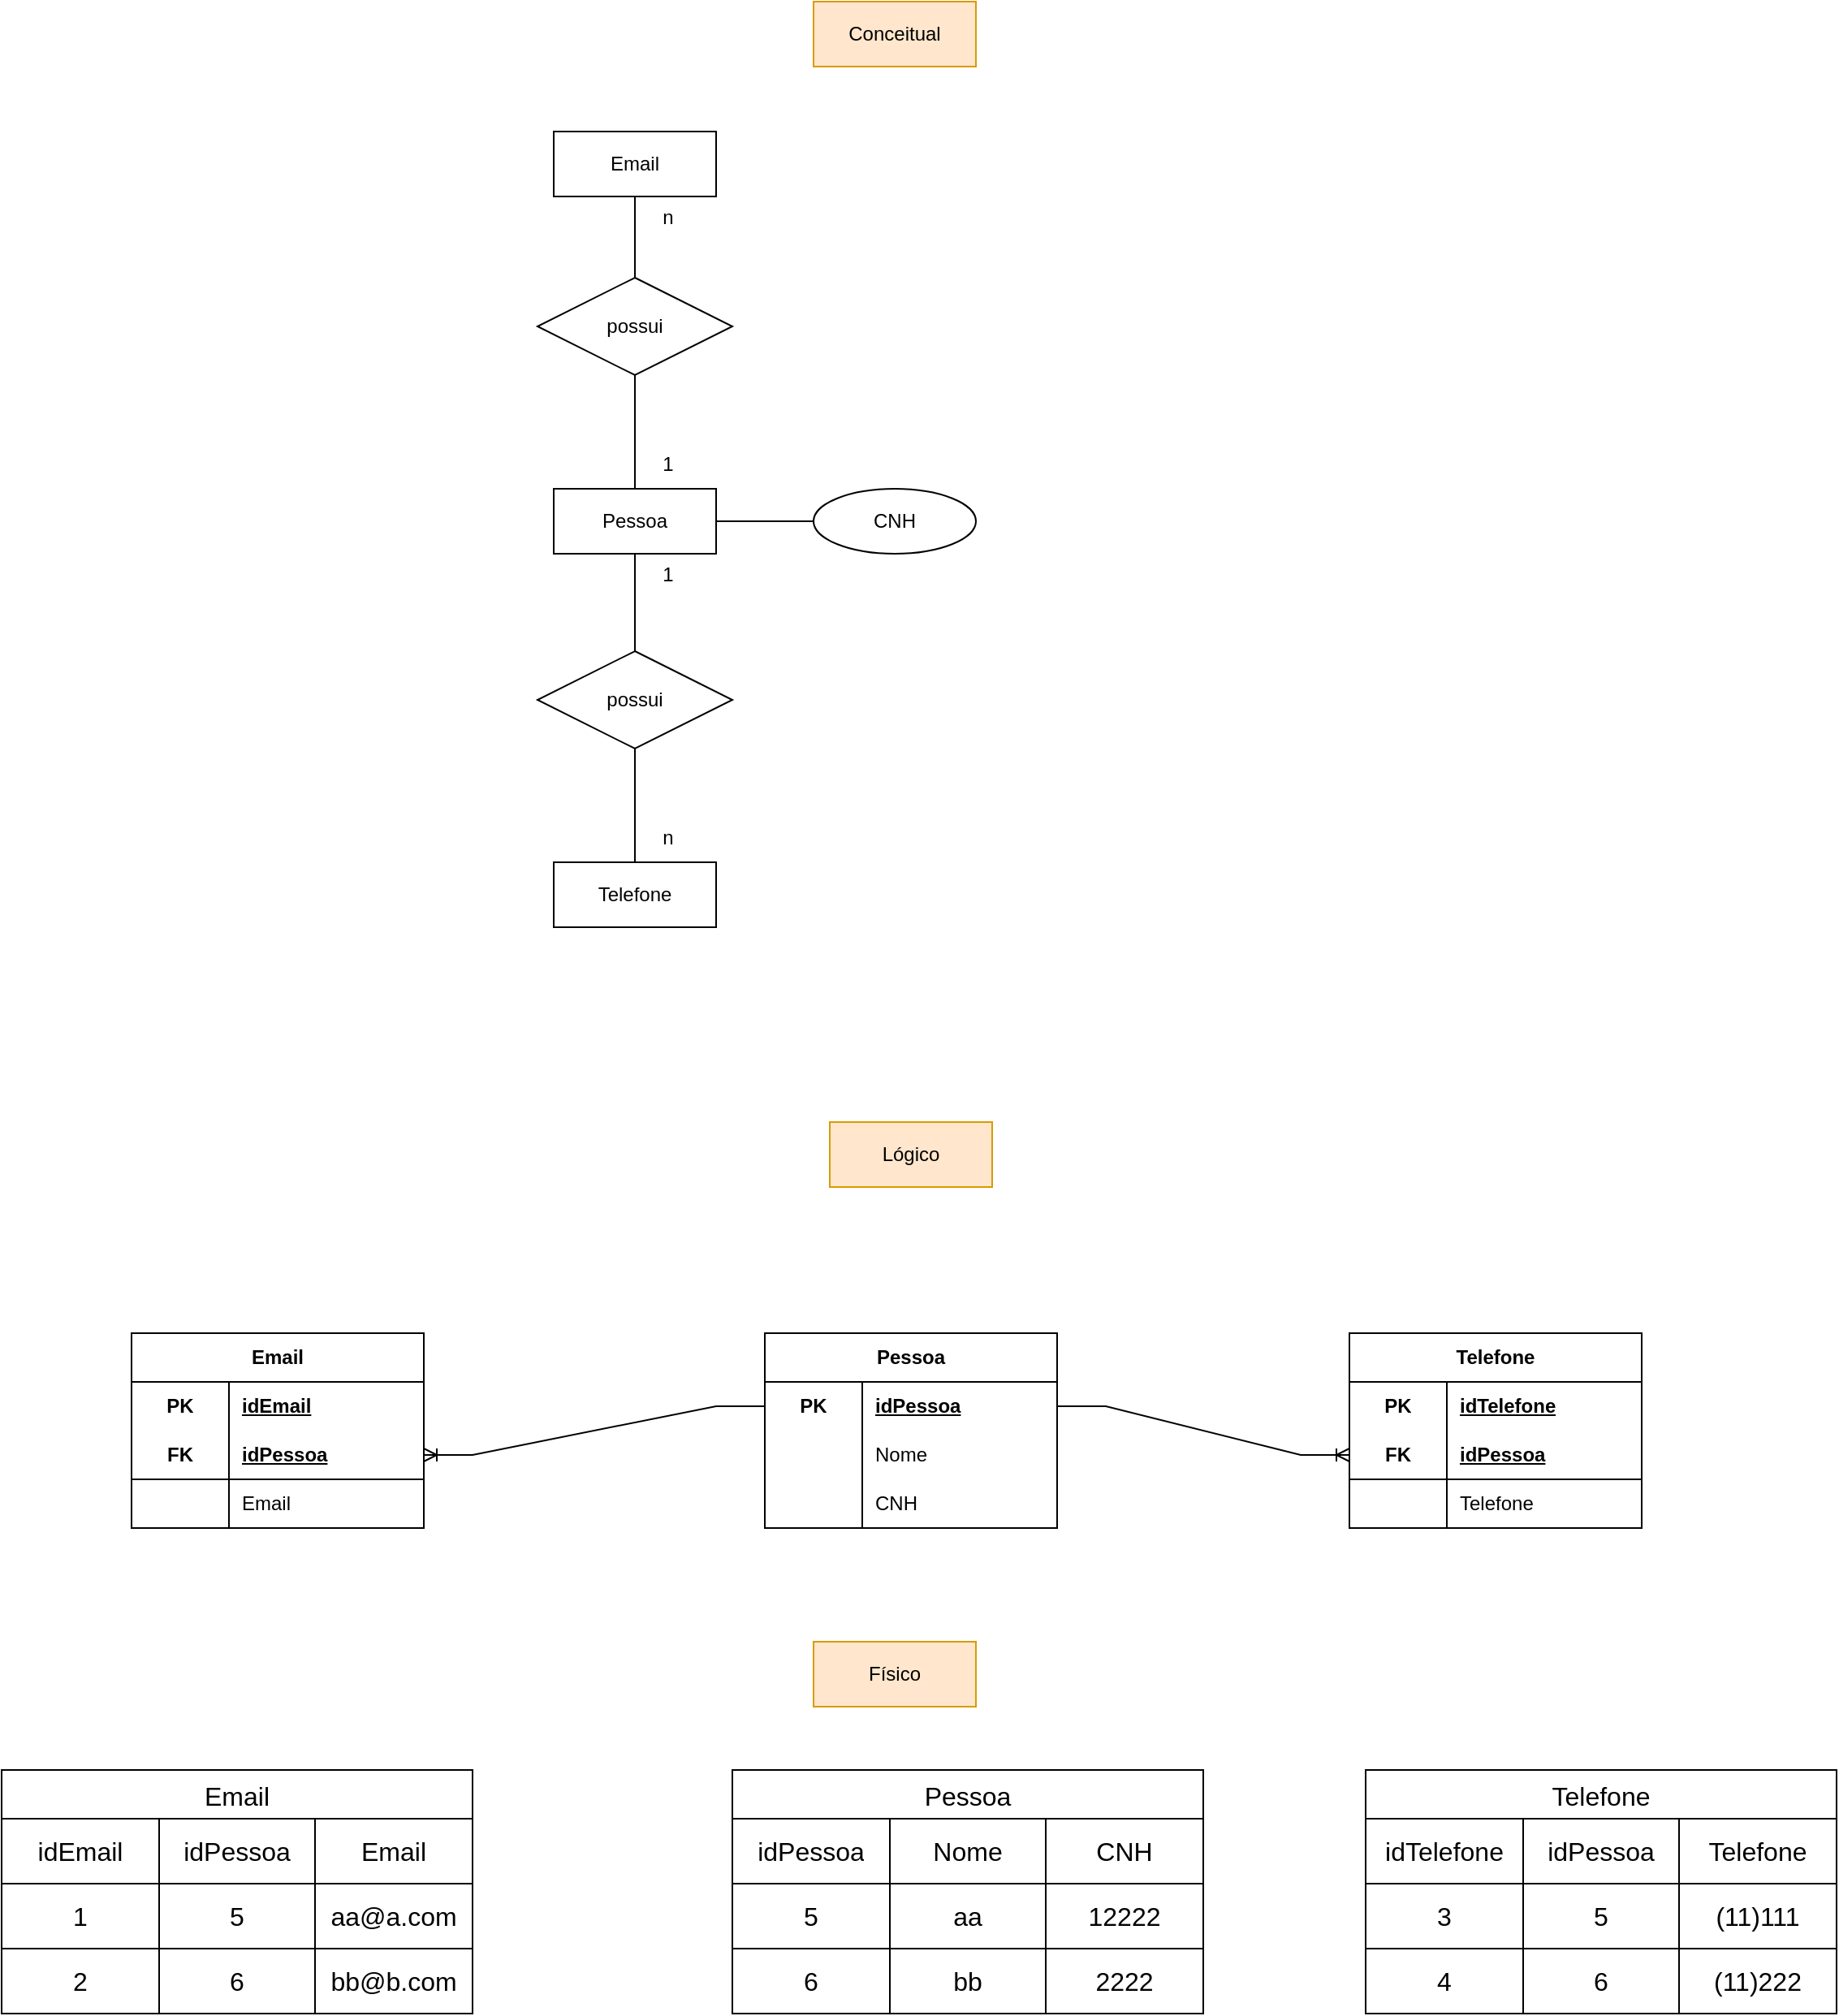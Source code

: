 <mxfile version="21.6.5" type="device" pages="3">
  <diagram name="Página-1" id="Cv1yx1fDAytTpcqJq-Rt">
    <mxGraphModel dx="2117" dy="1750" grid="1" gridSize="10" guides="1" tooltips="1" connect="1" arrows="1" fold="1" page="1" pageScale="1" pageWidth="827" pageHeight="1169" math="0" shadow="0">
      <root>
        <mxCell id="0" />
        <mxCell id="1" parent="0" />
        <mxCell id="AukfNlnLPGOV5x8df5WV-9" value="Pessoa" style="whiteSpace=wrap;html=1;align=center;" parent="1" vertex="1">
          <mxGeometry x="130" y="230" width="100" height="40" as="geometry" />
        </mxCell>
        <mxCell id="eYmLpuCcKzMcNMTmCm3x-7" style="edgeStyle=orthogonalEdgeStyle;rounded=0;orthogonalLoop=1;jettySize=auto;html=1;entryX=0.5;entryY=1;entryDx=0;entryDy=0;endArrow=none;endFill=0;" parent="1" source="eYmLpuCcKzMcNMTmCm3x-1" target="eYmLpuCcKzMcNMTmCm3x-6" edge="1">
          <mxGeometry relative="1" as="geometry" />
        </mxCell>
        <mxCell id="eYmLpuCcKzMcNMTmCm3x-1" value="Telefone" style="whiteSpace=wrap;html=1;align=center;" parent="1" vertex="1">
          <mxGeometry x="130" y="460" width="100" height="40" as="geometry" />
        </mxCell>
        <mxCell id="eYmLpuCcKzMcNMTmCm3x-4" style="edgeStyle=orthogonalEdgeStyle;rounded=0;orthogonalLoop=1;jettySize=auto;html=1;entryX=0.5;entryY=0;entryDx=0;entryDy=0;endArrow=none;endFill=0;" parent="1" source="eYmLpuCcKzMcNMTmCm3x-2" target="eYmLpuCcKzMcNMTmCm3x-3" edge="1">
          <mxGeometry relative="1" as="geometry" />
        </mxCell>
        <mxCell id="eYmLpuCcKzMcNMTmCm3x-2" value="Email" style="whiteSpace=wrap;html=1;align=center;" parent="1" vertex="1">
          <mxGeometry x="130" y="10" width="100" height="40" as="geometry" />
        </mxCell>
        <mxCell id="eYmLpuCcKzMcNMTmCm3x-5" style="edgeStyle=orthogonalEdgeStyle;rounded=0;orthogonalLoop=1;jettySize=auto;html=1;entryX=0.5;entryY=0;entryDx=0;entryDy=0;endArrow=none;endFill=0;" parent="1" source="eYmLpuCcKzMcNMTmCm3x-3" target="AukfNlnLPGOV5x8df5WV-9" edge="1">
          <mxGeometry relative="1" as="geometry" />
        </mxCell>
        <mxCell id="eYmLpuCcKzMcNMTmCm3x-3" value="possui" style="shape=rhombus;perimeter=rhombusPerimeter;whiteSpace=wrap;html=1;align=center;" parent="1" vertex="1">
          <mxGeometry x="120" y="100" width="120" height="60" as="geometry" />
        </mxCell>
        <mxCell id="eYmLpuCcKzMcNMTmCm3x-8" style="edgeStyle=orthogonalEdgeStyle;rounded=0;orthogonalLoop=1;jettySize=auto;html=1;entryX=0.5;entryY=1;entryDx=0;entryDy=0;endArrow=none;endFill=0;" parent="1" source="eYmLpuCcKzMcNMTmCm3x-6" target="AukfNlnLPGOV5x8df5WV-9" edge="1">
          <mxGeometry relative="1" as="geometry" />
        </mxCell>
        <mxCell id="eYmLpuCcKzMcNMTmCm3x-6" value="possui" style="shape=rhombus;perimeter=rhombusPerimeter;whiteSpace=wrap;html=1;align=center;" parent="1" vertex="1">
          <mxGeometry x="120" y="330" width="120" height="60" as="geometry" />
        </mxCell>
        <mxCell id="eYmLpuCcKzMcNMTmCm3x-9" value="n" style="text;html=1;align=center;verticalAlign=middle;resizable=0;points=[];autosize=1;strokeColor=none;fillColor=none;" parent="1" vertex="1">
          <mxGeometry x="185" y="430" width="30" height="30" as="geometry" />
        </mxCell>
        <mxCell id="eYmLpuCcKzMcNMTmCm3x-10" value="1" style="text;html=1;align=center;verticalAlign=middle;resizable=0;points=[];autosize=1;strokeColor=none;fillColor=none;" parent="1" vertex="1">
          <mxGeometry x="185" y="268" width="30" height="30" as="geometry" />
        </mxCell>
        <mxCell id="eYmLpuCcKzMcNMTmCm3x-11" value="n" style="text;html=1;align=center;verticalAlign=middle;resizable=0;points=[];autosize=1;strokeColor=none;fillColor=none;" parent="1" vertex="1">
          <mxGeometry x="185" y="48" width="30" height="30" as="geometry" />
        </mxCell>
        <mxCell id="eYmLpuCcKzMcNMTmCm3x-12" value="1" style="text;html=1;align=center;verticalAlign=middle;resizable=0;points=[];autosize=1;strokeColor=none;fillColor=none;" parent="1" vertex="1">
          <mxGeometry x="185" y="200" width="30" height="30" as="geometry" />
        </mxCell>
        <mxCell id="5ZbJBH2-KJmEoJ0TFFwK-6" style="edgeStyle=orthogonalEdgeStyle;rounded=0;orthogonalLoop=1;jettySize=auto;html=1;entryX=1;entryY=0.5;entryDx=0;entryDy=0;endArrow=none;endFill=0;" parent="1" source="5ZbJBH2-KJmEoJ0TFFwK-2" target="AukfNlnLPGOV5x8df5WV-9" edge="1">
          <mxGeometry relative="1" as="geometry" />
        </mxCell>
        <mxCell id="5ZbJBH2-KJmEoJ0TFFwK-2" value="CNH" style="ellipse;whiteSpace=wrap;html=1;align=center;" parent="1" vertex="1">
          <mxGeometry x="290" y="230" width="100" height="40" as="geometry" />
        </mxCell>
        <mxCell id="vZLf_mfIqqyOPlaCoDVI-14" value="Pessoa" style="shape=table;startSize=30;container=1;collapsible=1;childLayout=tableLayout;fixedRows=1;rowLines=0;fontStyle=1;align=center;resizeLast=1;html=1;whiteSpace=wrap;" parent="1" vertex="1">
          <mxGeometry x="260" y="750" width="180" height="120" as="geometry" />
        </mxCell>
        <mxCell id="vZLf_mfIqqyOPlaCoDVI-15" value="" style="shape=tableRow;horizontal=0;startSize=0;swimlaneHead=0;swimlaneBody=0;fillColor=none;collapsible=0;dropTarget=0;points=[[0,0.5],[1,0.5]];portConstraint=eastwest;top=0;left=0;right=0;bottom=0;html=1;" parent="vZLf_mfIqqyOPlaCoDVI-14" vertex="1">
          <mxGeometry y="30" width="180" height="30" as="geometry" />
        </mxCell>
        <mxCell id="vZLf_mfIqqyOPlaCoDVI-16" value="PK" style="shape=partialRectangle;connectable=0;fillColor=none;top=0;left=0;bottom=0;right=0;fontStyle=1;overflow=hidden;html=1;whiteSpace=wrap;" parent="vZLf_mfIqqyOPlaCoDVI-15" vertex="1">
          <mxGeometry width="60" height="30" as="geometry">
            <mxRectangle width="60" height="30" as="alternateBounds" />
          </mxGeometry>
        </mxCell>
        <mxCell id="vZLf_mfIqqyOPlaCoDVI-17" value="idPessoa" style="shape=partialRectangle;connectable=0;fillColor=none;top=0;left=0;bottom=0;right=0;align=left;spacingLeft=6;fontStyle=5;overflow=hidden;html=1;whiteSpace=wrap;" parent="vZLf_mfIqqyOPlaCoDVI-15" vertex="1">
          <mxGeometry x="60" width="120" height="30" as="geometry">
            <mxRectangle width="120" height="30" as="alternateBounds" />
          </mxGeometry>
        </mxCell>
        <mxCell id="vZLf_mfIqqyOPlaCoDVI-21" value="" style="shape=tableRow;horizontal=0;startSize=0;swimlaneHead=0;swimlaneBody=0;fillColor=none;collapsible=0;dropTarget=0;points=[[0,0.5],[1,0.5]];portConstraint=eastwest;top=0;left=0;right=0;bottom=0;html=1;" parent="vZLf_mfIqqyOPlaCoDVI-14" vertex="1">
          <mxGeometry y="60" width="180" height="30" as="geometry" />
        </mxCell>
        <mxCell id="vZLf_mfIqqyOPlaCoDVI-22" value="" style="shape=partialRectangle;connectable=0;fillColor=none;top=0;left=0;bottom=0;right=0;editable=1;overflow=hidden;html=1;whiteSpace=wrap;" parent="vZLf_mfIqqyOPlaCoDVI-21" vertex="1">
          <mxGeometry width="60" height="30" as="geometry">
            <mxRectangle width="60" height="30" as="alternateBounds" />
          </mxGeometry>
        </mxCell>
        <mxCell id="vZLf_mfIqqyOPlaCoDVI-23" value="Nome" style="shape=partialRectangle;connectable=0;fillColor=none;top=0;left=0;bottom=0;right=0;align=left;spacingLeft=6;overflow=hidden;html=1;whiteSpace=wrap;" parent="vZLf_mfIqqyOPlaCoDVI-21" vertex="1">
          <mxGeometry x="60" width="120" height="30" as="geometry">
            <mxRectangle width="120" height="30" as="alternateBounds" />
          </mxGeometry>
        </mxCell>
        <mxCell id="vZLf_mfIqqyOPlaCoDVI-24" value="" style="shape=tableRow;horizontal=0;startSize=0;swimlaneHead=0;swimlaneBody=0;fillColor=none;collapsible=0;dropTarget=0;points=[[0,0.5],[1,0.5]];portConstraint=eastwest;top=0;left=0;right=0;bottom=0;html=1;" parent="vZLf_mfIqqyOPlaCoDVI-14" vertex="1">
          <mxGeometry y="90" width="180" height="30" as="geometry" />
        </mxCell>
        <mxCell id="vZLf_mfIqqyOPlaCoDVI-25" value="" style="shape=partialRectangle;connectable=0;fillColor=none;top=0;left=0;bottom=0;right=0;editable=1;overflow=hidden;html=1;whiteSpace=wrap;" parent="vZLf_mfIqqyOPlaCoDVI-24" vertex="1">
          <mxGeometry width="60" height="30" as="geometry">
            <mxRectangle width="60" height="30" as="alternateBounds" />
          </mxGeometry>
        </mxCell>
        <mxCell id="vZLf_mfIqqyOPlaCoDVI-26" value="CNH" style="shape=partialRectangle;connectable=0;fillColor=none;top=0;left=0;bottom=0;right=0;align=left;spacingLeft=6;overflow=hidden;html=1;whiteSpace=wrap;" parent="vZLf_mfIqqyOPlaCoDVI-24" vertex="1">
          <mxGeometry x="60" width="120" height="30" as="geometry">
            <mxRectangle width="120" height="30" as="alternateBounds" />
          </mxGeometry>
        </mxCell>
        <mxCell id="vZLf_mfIqqyOPlaCoDVI-48" value="Conceitual" style="whiteSpace=wrap;html=1;align=center;fillColor=#ffe6cc;strokeColor=#d79b00;" parent="1" vertex="1">
          <mxGeometry x="290" y="-70" width="100" height="40" as="geometry" />
        </mxCell>
        <mxCell id="vZLf_mfIqqyOPlaCoDVI-50" value="Lógico" style="whiteSpace=wrap;html=1;align=center;fillColor=#ffe6cc;strokeColor=#d79b00;" parent="1" vertex="1">
          <mxGeometry x="300" y="620" width="100" height="40" as="geometry" />
        </mxCell>
        <mxCell id="vZLf_mfIqqyOPlaCoDVI-78" value="" style="edgeStyle=entityRelationEdgeStyle;fontSize=12;html=1;endArrow=ERoneToMany;rounded=0;entryX=1;entryY=0.5;entryDx=0;entryDy=0;exitX=0;exitY=0.5;exitDx=0;exitDy=0;" parent="1" source="vZLf_mfIqqyOPlaCoDVI-15" target="uiJN8mPbDm_ZtVkWNzIT-5" edge="1">
          <mxGeometry width="100" height="100" relative="1" as="geometry">
            <mxPoint x="200" y="760" as="sourcePoint" />
            <mxPoint x="80" y="805" as="targetPoint" />
            <Array as="points">
              <mxPoint x="195" y="835" />
            </Array>
          </mxGeometry>
        </mxCell>
        <mxCell id="vZLf_mfIqqyOPlaCoDVI-80" value="" style="edgeStyle=entityRelationEdgeStyle;fontSize=12;html=1;endArrow=ERoneToMany;rounded=0;exitX=1;exitY=0.5;exitDx=0;exitDy=0;" parent="1" source="vZLf_mfIqqyOPlaCoDVI-15" target="uiJN8mPbDm_ZtVkWNzIT-22" edge="1">
          <mxGeometry width="100" height="100" relative="1" as="geometry">
            <mxPoint x="440" y="855" as="sourcePoint" />
            <mxPoint x="620" y="795" as="targetPoint" />
          </mxGeometry>
        </mxCell>
        <mxCell id="uiJN8mPbDm_ZtVkWNzIT-1" value="Email" style="shape=table;startSize=30;container=1;collapsible=1;childLayout=tableLayout;fixedRows=1;rowLines=0;fontStyle=1;align=center;resizeLast=1;html=1;whiteSpace=wrap;" parent="1" vertex="1">
          <mxGeometry x="-130" y="750" width="180" height="120" as="geometry" />
        </mxCell>
        <mxCell id="uiJN8mPbDm_ZtVkWNzIT-2" value="" style="shape=tableRow;horizontal=0;startSize=0;swimlaneHead=0;swimlaneBody=0;fillColor=none;collapsible=0;dropTarget=0;points=[[0,0.5],[1,0.5]];portConstraint=eastwest;top=0;left=0;right=0;bottom=0;html=1;" parent="uiJN8mPbDm_ZtVkWNzIT-1" vertex="1">
          <mxGeometry y="30" width="180" height="30" as="geometry" />
        </mxCell>
        <mxCell id="uiJN8mPbDm_ZtVkWNzIT-3" value="PK" style="shape=partialRectangle;connectable=0;fillColor=none;top=0;left=0;bottom=0;right=0;fontStyle=1;overflow=hidden;html=1;whiteSpace=wrap;" parent="uiJN8mPbDm_ZtVkWNzIT-2" vertex="1">
          <mxGeometry width="60" height="30" as="geometry">
            <mxRectangle width="60" height="30" as="alternateBounds" />
          </mxGeometry>
        </mxCell>
        <mxCell id="uiJN8mPbDm_ZtVkWNzIT-4" value="idEmail" style="shape=partialRectangle;connectable=0;fillColor=none;top=0;left=0;bottom=0;right=0;align=left;spacingLeft=6;fontStyle=5;overflow=hidden;html=1;whiteSpace=wrap;" parent="uiJN8mPbDm_ZtVkWNzIT-2" vertex="1">
          <mxGeometry x="60" width="120" height="30" as="geometry">
            <mxRectangle width="120" height="30" as="alternateBounds" />
          </mxGeometry>
        </mxCell>
        <mxCell id="uiJN8mPbDm_ZtVkWNzIT-5" value="" style="shape=tableRow;horizontal=0;startSize=0;swimlaneHead=0;swimlaneBody=0;fillColor=none;collapsible=0;dropTarget=0;points=[[0,0.5],[1,0.5]];portConstraint=eastwest;top=0;left=0;right=0;bottom=1;html=1;" parent="uiJN8mPbDm_ZtVkWNzIT-1" vertex="1">
          <mxGeometry y="60" width="180" height="30" as="geometry" />
        </mxCell>
        <mxCell id="uiJN8mPbDm_ZtVkWNzIT-6" value="FK" style="shape=partialRectangle;connectable=0;fillColor=none;top=0;left=0;bottom=0;right=0;fontStyle=1;overflow=hidden;html=1;whiteSpace=wrap;" parent="uiJN8mPbDm_ZtVkWNzIT-5" vertex="1">
          <mxGeometry width="60" height="30" as="geometry">
            <mxRectangle width="60" height="30" as="alternateBounds" />
          </mxGeometry>
        </mxCell>
        <mxCell id="uiJN8mPbDm_ZtVkWNzIT-7" value="idPessoa" style="shape=partialRectangle;connectable=0;fillColor=none;top=0;left=0;bottom=0;right=0;align=left;spacingLeft=6;fontStyle=5;overflow=hidden;html=1;whiteSpace=wrap;" parent="uiJN8mPbDm_ZtVkWNzIT-5" vertex="1">
          <mxGeometry x="60" width="120" height="30" as="geometry">
            <mxRectangle width="120" height="30" as="alternateBounds" />
          </mxGeometry>
        </mxCell>
        <mxCell id="uiJN8mPbDm_ZtVkWNzIT-8" value="" style="shape=tableRow;horizontal=0;startSize=0;swimlaneHead=0;swimlaneBody=0;fillColor=none;collapsible=0;dropTarget=0;points=[[0,0.5],[1,0.5]];portConstraint=eastwest;top=0;left=0;right=0;bottom=0;html=1;" parent="uiJN8mPbDm_ZtVkWNzIT-1" vertex="1">
          <mxGeometry y="90" width="180" height="30" as="geometry" />
        </mxCell>
        <mxCell id="uiJN8mPbDm_ZtVkWNzIT-9" value="" style="shape=partialRectangle;connectable=0;fillColor=none;top=0;left=0;bottom=0;right=0;editable=1;overflow=hidden;html=1;whiteSpace=wrap;" parent="uiJN8mPbDm_ZtVkWNzIT-8" vertex="1">
          <mxGeometry width="60" height="30" as="geometry">
            <mxRectangle width="60" height="30" as="alternateBounds" />
          </mxGeometry>
        </mxCell>
        <mxCell id="uiJN8mPbDm_ZtVkWNzIT-10" value="Email" style="shape=partialRectangle;connectable=0;fillColor=none;top=0;left=0;bottom=0;right=0;align=left;spacingLeft=6;overflow=hidden;html=1;whiteSpace=wrap;" parent="uiJN8mPbDm_ZtVkWNzIT-8" vertex="1">
          <mxGeometry x="60" width="120" height="30" as="geometry">
            <mxRectangle width="120" height="30" as="alternateBounds" />
          </mxGeometry>
        </mxCell>
        <mxCell id="uiJN8mPbDm_ZtVkWNzIT-18" value="Telefone" style="shape=table;startSize=30;container=1;collapsible=1;childLayout=tableLayout;fixedRows=1;rowLines=0;fontStyle=1;align=center;resizeLast=1;html=1;whiteSpace=wrap;" parent="1" vertex="1">
          <mxGeometry x="620" y="750" width="180" height="120" as="geometry" />
        </mxCell>
        <mxCell id="uiJN8mPbDm_ZtVkWNzIT-19" value="" style="shape=tableRow;horizontal=0;startSize=0;swimlaneHead=0;swimlaneBody=0;fillColor=none;collapsible=0;dropTarget=0;points=[[0,0.5],[1,0.5]];portConstraint=eastwest;top=0;left=0;right=0;bottom=0;html=1;" parent="uiJN8mPbDm_ZtVkWNzIT-18" vertex="1">
          <mxGeometry y="30" width="180" height="30" as="geometry" />
        </mxCell>
        <mxCell id="uiJN8mPbDm_ZtVkWNzIT-20" value="PK" style="shape=partialRectangle;connectable=0;fillColor=none;top=0;left=0;bottom=0;right=0;fontStyle=1;overflow=hidden;html=1;whiteSpace=wrap;" parent="uiJN8mPbDm_ZtVkWNzIT-19" vertex="1">
          <mxGeometry width="60" height="30" as="geometry">
            <mxRectangle width="60" height="30" as="alternateBounds" />
          </mxGeometry>
        </mxCell>
        <mxCell id="uiJN8mPbDm_ZtVkWNzIT-21" value="idTelefone" style="shape=partialRectangle;connectable=0;fillColor=none;top=0;left=0;bottom=0;right=0;align=left;spacingLeft=6;fontStyle=5;overflow=hidden;html=1;whiteSpace=wrap;" parent="uiJN8mPbDm_ZtVkWNzIT-19" vertex="1">
          <mxGeometry x="60" width="120" height="30" as="geometry">
            <mxRectangle width="120" height="30" as="alternateBounds" />
          </mxGeometry>
        </mxCell>
        <mxCell id="uiJN8mPbDm_ZtVkWNzIT-22" value="" style="shape=tableRow;horizontal=0;startSize=0;swimlaneHead=0;swimlaneBody=0;fillColor=none;collapsible=0;dropTarget=0;points=[[0,0.5],[1,0.5]];portConstraint=eastwest;top=0;left=0;right=0;bottom=1;html=1;" parent="uiJN8mPbDm_ZtVkWNzIT-18" vertex="1">
          <mxGeometry y="60" width="180" height="30" as="geometry" />
        </mxCell>
        <mxCell id="uiJN8mPbDm_ZtVkWNzIT-23" value="FK" style="shape=partialRectangle;connectable=0;fillColor=none;top=0;left=0;bottom=0;right=0;fontStyle=1;overflow=hidden;html=1;whiteSpace=wrap;" parent="uiJN8mPbDm_ZtVkWNzIT-22" vertex="1">
          <mxGeometry width="60" height="30" as="geometry">
            <mxRectangle width="60" height="30" as="alternateBounds" />
          </mxGeometry>
        </mxCell>
        <mxCell id="uiJN8mPbDm_ZtVkWNzIT-24" value="idPessoa" style="shape=partialRectangle;connectable=0;fillColor=none;top=0;left=0;bottom=0;right=0;align=left;spacingLeft=6;fontStyle=5;overflow=hidden;html=1;whiteSpace=wrap;" parent="uiJN8mPbDm_ZtVkWNzIT-22" vertex="1">
          <mxGeometry x="60" width="120" height="30" as="geometry">
            <mxRectangle width="120" height="30" as="alternateBounds" />
          </mxGeometry>
        </mxCell>
        <mxCell id="uiJN8mPbDm_ZtVkWNzIT-25" value="" style="shape=tableRow;horizontal=0;startSize=0;swimlaneHead=0;swimlaneBody=0;fillColor=none;collapsible=0;dropTarget=0;points=[[0,0.5],[1,0.5]];portConstraint=eastwest;top=0;left=0;right=0;bottom=0;html=1;" parent="uiJN8mPbDm_ZtVkWNzIT-18" vertex="1">
          <mxGeometry y="90" width="180" height="30" as="geometry" />
        </mxCell>
        <mxCell id="uiJN8mPbDm_ZtVkWNzIT-26" value="" style="shape=partialRectangle;connectable=0;fillColor=none;top=0;left=0;bottom=0;right=0;editable=1;overflow=hidden;html=1;whiteSpace=wrap;" parent="uiJN8mPbDm_ZtVkWNzIT-25" vertex="1">
          <mxGeometry width="60" height="30" as="geometry">
            <mxRectangle width="60" height="30" as="alternateBounds" />
          </mxGeometry>
        </mxCell>
        <mxCell id="uiJN8mPbDm_ZtVkWNzIT-27" value="Telefone" style="shape=partialRectangle;connectable=0;fillColor=none;top=0;left=0;bottom=0;right=0;align=left;spacingLeft=6;overflow=hidden;html=1;whiteSpace=wrap;" parent="uiJN8mPbDm_ZtVkWNzIT-25" vertex="1">
          <mxGeometry x="60" width="120" height="30" as="geometry">
            <mxRectangle width="120" height="30" as="alternateBounds" />
          </mxGeometry>
        </mxCell>
        <mxCell id="3bLNRolIUBpC1wBe8hO8-2" value="Físico" style="whiteSpace=wrap;html=1;align=center;fillColor=#ffe6cc;strokeColor=#d79b00;" parent="1" vertex="1">
          <mxGeometry x="290" y="940" width="100" height="40" as="geometry" />
        </mxCell>
        <mxCell id="3bLNRolIUBpC1wBe8hO8-3" value="Email" style="shape=table;startSize=30;container=1;collapsible=0;childLayout=tableLayout;strokeColor=default;fontSize=16;" parent="1" vertex="1">
          <mxGeometry x="-210" y="1019" width="290" height="150" as="geometry" />
        </mxCell>
        <mxCell id="3bLNRolIUBpC1wBe8hO8-4" value="" style="shape=tableRow;horizontal=0;startSize=0;swimlaneHead=0;swimlaneBody=0;strokeColor=inherit;top=0;left=0;bottom=0;right=0;collapsible=0;dropTarget=0;fillColor=none;points=[[0,0.5],[1,0.5]];portConstraint=eastwest;fontSize=16;" parent="3bLNRolIUBpC1wBe8hO8-3" vertex="1">
          <mxGeometry y="30" width="290" height="40" as="geometry" />
        </mxCell>
        <mxCell id="3bLNRolIUBpC1wBe8hO8-5" value="idEmail" style="shape=partialRectangle;html=1;whiteSpace=wrap;connectable=0;strokeColor=inherit;overflow=hidden;fillColor=none;top=0;left=0;bottom=0;right=0;pointerEvents=1;fontSize=16;" parent="3bLNRolIUBpC1wBe8hO8-4" vertex="1">
          <mxGeometry width="97" height="40" as="geometry">
            <mxRectangle width="97" height="40" as="alternateBounds" />
          </mxGeometry>
        </mxCell>
        <mxCell id="3bLNRolIUBpC1wBe8hO8-6" value="idPessoa" style="shape=partialRectangle;html=1;whiteSpace=wrap;connectable=0;strokeColor=inherit;overflow=hidden;fillColor=none;top=0;left=0;bottom=0;right=0;pointerEvents=1;fontSize=16;" parent="3bLNRolIUBpC1wBe8hO8-4" vertex="1">
          <mxGeometry x="97" width="96" height="40" as="geometry">
            <mxRectangle width="96" height="40" as="alternateBounds" />
          </mxGeometry>
        </mxCell>
        <mxCell id="3bLNRolIUBpC1wBe8hO8-7" value="Email" style="shape=partialRectangle;html=1;whiteSpace=wrap;connectable=0;strokeColor=inherit;overflow=hidden;fillColor=none;top=0;left=0;bottom=0;right=0;pointerEvents=1;fontSize=16;" parent="3bLNRolIUBpC1wBe8hO8-4" vertex="1">
          <mxGeometry x="193" width="97" height="40" as="geometry">
            <mxRectangle width="97" height="40" as="alternateBounds" />
          </mxGeometry>
        </mxCell>
        <mxCell id="3bLNRolIUBpC1wBe8hO8-8" value="" style="shape=tableRow;horizontal=0;startSize=0;swimlaneHead=0;swimlaneBody=0;strokeColor=inherit;top=0;left=0;bottom=0;right=0;collapsible=0;dropTarget=0;fillColor=none;points=[[0,0.5],[1,0.5]];portConstraint=eastwest;fontSize=16;" parent="3bLNRolIUBpC1wBe8hO8-3" vertex="1">
          <mxGeometry y="70" width="290" height="40" as="geometry" />
        </mxCell>
        <mxCell id="3bLNRolIUBpC1wBe8hO8-9" value="1" style="shape=partialRectangle;html=1;whiteSpace=wrap;connectable=0;strokeColor=inherit;overflow=hidden;fillColor=none;top=0;left=0;bottom=0;right=0;pointerEvents=1;fontSize=16;" parent="3bLNRolIUBpC1wBe8hO8-8" vertex="1">
          <mxGeometry width="97" height="40" as="geometry">
            <mxRectangle width="97" height="40" as="alternateBounds" />
          </mxGeometry>
        </mxCell>
        <mxCell id="3bLNRolIUBpC1wBe8hO8-10" value="5" style="shape=partialRectangle;html=1;whiteSpace=wrap;connectable=0;strokeColor=inherit;overflow=hidden;fillColor=none;top=0;left=0;bottom=0;right=0;pointerEvents=1;fontSize=16;" parent="3bLNRolIUBpC1wBe8hO8-8" vertex="1">
          <mxGeometry x="97" width="96" height="40" as="geometry">
            <mxRectangle width="96" height="40" as="alternateBounds" />
          </mxGeometry>
        </mxCell>
        <mxCell id="3bLNRolIUBpC1wBe8hO8-11" value="aa@a.com" style="shape=partialRectangle;html=1;whiteSpace=wrap;connectable=0;strokeColor=inherit;overflow=hidden;fillColor=none;top=0;left=0;bottom=0;right=0;pointerEvents=1;fontSize=16;" parent="3bLNRolIUBpC1wBe8hO8-8" vertex="1">
          <mxGeometry x="193" width="97" height="40" as="geometry">
            <mxRectangle width="97" height="40" as="alternateBounds" />
          </mxGeometry>
        </mxCell>
        <mxCell id="3bLNRolIUBpC1wBe8hO8-12" value="" style="shape=tableRow;horizontal=0;startSize=0;swimlaneHead=0;swimlaneBody=0;strokeColor=inherit;top=0;left=0;bottom=0;right=0;collapsible=0;dropTarget=0;fillColor=none;points=[[0,0.5],[1,0.5]];portConstraint=eastwest;fontSize=16;" parent="3bLNRolIUBpC1wBe8hO8-3" vertex="1">
          <mxGeometry y="110" width="290" height="40" as="geometry" />
        </mxCell>
        <mxCell id="3bLNRolIUBpC1wBe8hO8-13" value="2" style="shape=partialRectangle;html=1;whiteSpace=wrap;connectable=0;strokeColor=inherit;overflow=hidden;fillColor=none;top=0;left=0;bottom=0;right=0;pointerEvents=1;fontSize=16;" parent="3bLNRolIUBpC1wBe8hO8-12" vertex="1">
          <mxGeometry width="97" height="40" as="geometry">
            <mxRectangle width="97" height="40" as="alternateBounds" />
          </mxGeometry>
        </mxCell>
        <mxCell id="3bLNRolIUBpC1wBe8hO8-14" value="6" style="shape=partialRectangle;html=1;whiteSpace=wrap;connectable=0;strokeColor=inherit;overflow=hidden;fillColor=none;top=0;left=0;bottom=0;right=0;pointerEvents=1;fontSize=16;" parent="3bLNRolIUBpC1wBe8hO8-12" vertex="1">
          <mxGeometry x="97" width="96" height="40" as="geometry">
            <mxRectangle width="96" height="40" as="alternateBounds" />
          </mxGeometry>
        </mxCell>
        <mxCell id="3bLNRolIUBpC1wBe8hO8-15" value="bb@b.com" style="shape=partialRectangle;html=1;whiteSpace=wrap;connectable=0;strokeColor=inherit;overflow=hidden;fillColor=none;top=0;left=0;bottom=0;right=0;pointerEvents=1;fontSize=16;" parent="3bLNRolIUBpC1wBe8hO8-12" vertex="1">
          <mxGeometry x="193" width="97" height="40" as="geometry">
            <mxRectangle width="97" height="40" as="alternateBounds" />
          </mxGeometry>
        </mxCell>
        <mxCell id="3bLNRolIUBpC1wBe8hO8-16" value="Pessoa" style="shape=table;startSize=30;container=1;collapsible=0;childLayout=tableLayout;strokeColor=default;fontSize=16;" parent="1" vertex="1">
          <mxGeometry x="240" y="1019" width="290" height="150" as="geometry" />
        </mxCell>
        <mxCell id="3bLNRolIUBpC1wBe8hO8-17" value="" style="shape=tableRow;horizontal=0;startSize=0;swimlaneHead=0;swimlaneBody=0;strokeColor=inherit;top=0;left=0;bottom=0;right=0;collapsible=0;dropTarget=0;fillColor=none;points=[[0,0.5],[1,0.5]];portConstraint=eastwest;fontSize=16;" parent="3bLNRolIUBpC1wBe8hO8-16" vertex="1">
          <mxGeometry y="30" width="290" height="40" as="geometry" />
        </mxCell>
        <mxCell id="3bLNRolIUBpC1wBe8hO8-18" value="idPessoa" style="shape=partialRectangle;html=1;whiteSpace=wrap;connectable=0;strokeColor=inherit;overflow=hidden;fillColor=none;top=0;left=0;bottom=0;right=0;pointerEvents=1;fontSize=16;" parent="3bLNRolIUBpC1wBe8hO8-17" vertex="1">
          <mxGeometry width="97" height="40" as="geometry">
            <mxRectangle width="97" height="40" as="alternateBounds" />
          </mxGeometry>
        </mxCell>
        <mxCell id="3bLNRolIUBpC1wBe8hO8-19" value="Nome" style="shape=partialRectangle;html=1;whiteSpace=wrap;connectable=0;strokeColor=inherit;overflow=hidden;fillColor=none;top=0;left=0;bottom=0;right=0;pointerEvents=1;fontSize=16;" parent="3bLNRolIUBpC1wBe8hO8-17" vertex="1">
          <mxGeometry x="97" width="96" height="40" as="geometry">
            <mxRectangle width="96" height="40" as="alternateBounds" />
          </mxGeometry>
        </mxCell>
        <mxCell id="3bLNRolIUBpC1wBe8hO8-20" value="CNH" style="shape=partialRectangle;html=1;whiteSpace=wrap;connectable=0;strokeColor=inherit;overflow=hidden;fillColor=none;top=0;left=0;bottom=0;right=0;pointerEvents=1;fontSize=16;" parent="3bLNRolIUBpC1wBe8hO8-17" vertex="1">
          <mxGeometry x="193" width="97" height="40" as="geometry">
            <mxRectangle width="97" height="40" as="alternateBounds" />
          </mxGeometry>
        </mxCell>
        <mxCell id="3bLNRolIUBpC1wBe8hO8-21" value="" style="shape=tableRow;horizontal=0;startSize=0;swimlaneHead=0;swimlaneBody=0;strokeColor=inherit;top=0;left=0;bottom=0;right=0;collapsible=0;dropTarget=0;fillColor=none;points=[[0,0.5],[1,0.5]];portConstraint=eastwest;fontSize=16;" parent="3bLNRolIUBpC1wBe8hO8-16" vertex="1">
          <mxGeometry y="70" width="290" height="40" as="geometry" />
        </mxCell>
        <mxCell id="3bLNRolIUBpC1wBe8hO8-22" value="5" style="shape=partialRectangle;html=1;whiteSpace=wrap;connectable=0;strokeColor=inherit;overflow=hidden;fillColor=none;top=0;left=0;bottom=0;right=0;pointerEvents=1;fontSize=16;" parent="3bLNRolIUBpC1wBe8hO8-21" vertex="1">
          <mxGeometry width="97" height="40" as="geometry">
            <mxRectangle width="97" height="40" as="alternateBounds" />
          </mxGeometry>
        </mxCell>
        <mxCell id="3bLNRolIUBpC1wBe8hO8-23" value="aa" style="shape=partialRectangle;html=1;whiteSpace=wrap;connectable=0;strokeColor=inherit;overflow=hidden;fillColor=none;top=0;left=0;bottom=0;right=0;pointerEvents=1;fontSize=16;" parent="3bLNRolIUBpC1wBe8hO8-21" vertex="1">
          <mxGeometry x="97" width="96" height="40" as="geometry">
            <mxRectangle width="96" height="40" as="alternateBounds" />
          </mxGeometry>
        </mxCell>
        <mxCell id="3bLNRolIUBpC1wBe8hO8-24" value="12222" style="shape=partialRectangle;html=1;whiteSpace=wrap;connectable=0;strokeColor=inherit;overflow=hidden;fillColor=none;top=0;left=0;bottom=0;right=0;pointerEvents=1;fontSize=16;" parent="3bLNRolIUBpC1wBe8hO8-21" vertex="1">
          <mxGeometry x="193" width="97" height="40" as="geometry">
            <mxRectangle width="97" height="40" as="alternateBounds" />
          </mxGeometry>
        </mxCell>
        <mxCell id="3bLNRolIUBpC1wBe8hO8-25" value="" style="shape=tableRow;horizontal=0;startSize=0;swimlaneHead=0;swimlaneBody=0;strokeColor=inherit;top=0;left=0;bottom=0;right=0;collapsible=0;dropTarget=0;fillColor=none;points=[[0,0.5],[1,0.5]];portConstraint=eastwest;fontSize=16;" parent="3bLNRolIUBpC1wBe8hO8-16" vertex="1">
          <mxGeometry y="110" width="290" height="40" as="geometry" />
        </mxCell>
        <mxCell id="3bLNRolIUBpC1wBe8hO8-26" value="6" style="shape=partialRectangle;html=1;whiteSpace=wrap;connectable=0;strokeColor=inherit;overflow=hidden;fillColor=none;top=0;left=0;bottom=0;right=0;pointerEvents=1;fontSize=16;" parent="3bLNRolIUBpC1wBe8hO8-25" vertex="1">
          <mxGeometry width="97" height="40" as="geometry">
            <mxRectangle width="97" height="40" as="alternateBounds" />
          </mxGeometry>
        </mxCell>
        <mxCell id="3bLNRolIUBpC1wBe8hO8-27" value="bb" style="shape=partialRectangle;html=1;whiteSpace=wrap;connectable=0;strokeColor=inherit;overflow=hidden;fillColor=none;top=0;left=0;bottom=0;right=0;pointerEvents=1;fontSize=16;" parent="3bLNRolIUBpC1wBe8hO8-25" vertex="1">
          <mxGeometry x="97" width="96" height="40" as="geometry">
            <mxRectangle width="96" height="40" as="alternateBounds" />
          </mxGeometry>
        </mxCell>
        <mxCell id="3bLNRolIUBpC1wBe8hO8-28" value="2222" style="shape=partialRectangle;html=1;whiteSpace=wrap;connectable=0;strokeColor=inherit;overflow=hidden;fillColor=none;top=0;left=0;bottom=0;right=0;pointerEvents=1;fontSize=16;" parent="3bLNRolIUBpC1wBe8hO8-25" vertex="1">
          <mxGeometry x="193" width="97" height="40" as="geometry">
            <mxRectangle width="97" height="40" as="alternateBounds" />
          </mxGeometry>
        </mxCell>
        <mxCell id="3bLNRolIUBpC1wBe8hO8-29" value="Telefone" style="shape=table;startSize=30;container=1;collapsible=0;childLayout=tableLayout;strokeColor=default;fontSize=16;" parent="1" vertex="1">
          <mxGeometry x="630" y="1019" width="290" height="150" as="geometry" />
        </mxCell>
        <mxCell id="3bLNRolIUBpC1wBe8hO8-30" value="" style="shape=tableRow;horizontal=0;startSize=0;swimlaneHead=0;swimlaneBody=0;strokeColor=inherit;top=0;left=0;bottom=0;right=0;collapsible=0;dropTarget=0;fillColor=none;points=[[0,0.5],[1,0.5]];portConstraint=eastwest;fontSize=16;" parent="3bLNRolIUBpC1wBe8hO8-29" vertex="1">
          <mxGeometry y="30" width="290" height="40" as="geometry" />
        </mxCell>
        <mxCell id="3bLNRolIUBpC1wBe8hO8-31" value="idTelefone" style="shape=partialRectangle;html=1;whiteSpace=wrap;connectable=0;strokeColor=inherit;overflow=hidden;fillColor=none;top=0;left=0;bottom=0;right=0;pointerEvents=1;fontSize=16;" parent="3bLNRolIUBpC1wBe8hO8-30" vertex="1">
          <mxGeometry width="97" height="40" as="geometry">
            <mxRectangle width="97" height="40" as="alternateBounds" />
          </mxGeometry>
        </mxCell>
        <mxCell id="3bLNRolIUBpC1wBe8hO8-32" value="idPessoa" style="shape=partialRectangle;html=1;whiteSpace=wrap;connectable=0;strokeColor=inherit;overflow=hidden;fillColor=none;top=0;left=0;bottom=0;right=0;pointerEvents=1;fontSize=16;" parent="3bLNRolIUBpC1wBe8hO8-30" vertex="1">
          <mxGeometry x="97" width="96" height="40" as="geometry">
            <mxRectangle width="96" height="40" as="alternateBounds" />
          </mxGeometry>
        </mxCell>
        <mxCell id="3bLNRolIUBpC1wBe8hO8-33" value="Telefone" style="shape=partialRectangle;html=1;whiteSpace=wrap;connectable=0;strokeColor=inherit;overflow=hidden;fillColor=none;top=0;left=0;bottom=0;right=0;pointerEvents=1;fontSize=16;" parent="3bLNRolIUBpC1wBe8hO8-30" vertex="1">
          <mxGeometry x="193" width="97" height="40" as="geometry">
            <mxRectangle width="97" height="40" as="alternateBounds" />
          </mxGeometry>
        </mxCell>
        <mxCell id="3bLNRolIUBpC1wBe8hO8-34" value="" style="shape=tableRow;horizontal=0;startSize=0;swimlaneHead=0;swimlaneBody=0;strokeColor=inherit;top=0;left=0;bottom=0;right=0;collapsible=0;dropTarget=0;fillColor=none;points=[[0,0.5],[1,0.5]];portConstraint=eastwest;fontSize=16;" parent="3bLNRolIUBpC1wBe8hO8-29" vertex="1">
          <mxGeometry y="70" width="290" height="40" as="geometry" />
        </mxCell>
        <mxCell id="3bLNRolIUBpC1wBe8hO8-35" value="3" style="shape=partialRectangle;html=1;whiteSpace=wrap;connectable=0;strokeColor=inherit;overflow=hidden;fillColor=none;top=0;left=0;bottom=0;right=0;pointerEvents=1;fontSize=16;" parent="3bLNRolIUBpC1wBe8hO8-34" vertex="1">
          <mxGeometry width="97" height="40" as="geometry">
            <mxRectangle width="97" height="40" as="alternateBounds" />
          </mxGeometry>
        </mxCell>
        <mxCell id="3bLNRolIUBpC1wBe8hO8-36" value="5" style="shape=partialRectangle;html=1;whiteSpace=wrap;connectable=0;strokeColor=inherit;overflow=hidden;fillColor=none;top=0;left=0;bottom=0;right=0;pointerEvents=1;fontSize=16;" parent="3bLNRolIUBpC1wBe8hO8-34" vertex="1">
          <mxGeometry x="97" width="96" height="40" as="geometry">
            <mxRectangle width="96" height="40" as="alternateBounds" />
          </mxGeometry>
        </mxCell>
        <mxCell id="3bLNRolIUBpC1wBe8hO8-37" value="(11)111" style="shape=partialRectangle;html=1;whiteSpace=wrap;connectable=0;strokeColor=inherit;overflow=hidden;fillColor=none;top=0;left=0;bottom=0;right=0;pointerEvents=1;fontSize=16;" parent="3bLNRolIUBpC1wBe8hO8-34" vertex="1">
          <mxGeometry x="193" width="97" height="40" as="geometry">
            <mxRectangle width="97" height="40" as="alternateBounds" />
          </mxGeometry>
        </mxCell>
        <mxCell id="3bLNRolIUBpC1wBe8hO8-38" value="" style="shape=tableRow;horizontal=0;startSize=0;swimlaneHead=0;swimlaneBody=0;strokeColor=inherit;top=0;left=0;bottom=0;right=0;collapsible=0;dropTarget=0;fillColor=none;points=[[0,0.5],[1,0.5]];portConstraint=eastwest;fontSize=16;" parent="3bLNRolIUBpC1wBe8hO8-29" vertex="1">
          <mxGeometry y="110" width="290" height="40" as="geometry" />
        </mxCell>
        <mxCell id="3bLNRolIUBpC1wBe8hO8-39" value="4" style="shape=partialRectangle;html=1;whiteSpace=wrap;connectable=0;strokeColor=inherit;overflow=hidden;fillColor=none;top=0;left=0;bottom=0;right=0;pointerEvents=1;fontSize=16;" parent="3bLNRolIUBpC1wBe8hO8-38" vertex="1">
          <mxGeometry width="97" height="40" as="geometry">
            <mxRectangle width="97" height="40" as="alternateBounds" />
          </mxGeometry>
        </mxCell>
        <mxCell id="3bLNRolIUBpC1wBe8hO8-40" value="6" style="shape=partialRectangle;html=1;whiteSpace=wrap;connectable=0;strokeColor=inherit;overflow=hidden;fillColor=none;top=0;left=0;bottom=0;right=0;pointerEvents=1;fontSize=16;" parent="3bLNRolIUBpC1wBe8hO8-38" vertex="1">
          <mxGeometry x="97" width="96" height="40" as="geometry">
            <mxRectangle width="96" height="40" as="alternateBounds" />
          </mxGeometry>
        </mxCell>
        <mxCell id="3bLNRolIUBpC1wBe8hO8-41" value="(11)222" style="shape=partialRectangle;html=1;whiteSpace=wrap;connectable=0;strokeColor=inherit;overflow=hidden;fillColor=none;top=0;left=0;bottom=0;right=0;pointerEvents=1;fontSize=16;" parent="3bLNRolIUBpC1wBe8hO8-38" vertex="1">
          <mxGeometry x="193" width="97" height="40" as="geometry">
            <mxRectangle width="97" height="40" as="alternateBounds" />
          </mxGeometry>
        </mxCell>
      </root>
    </mxGraphModel>
  </diagram>
  <diagram id="sDniDzoM1lV3bFSQ5Ai9" name="Página-2">
    <mxGraphModel dx="913" dy="505" grid="1" gridSize="10" guides="1" tooltips="1" connect="1" arrows="1" fold="1" page="1" pageScale="1" pageWidth="827" pageHeight="1169" math="0" shadow="0">
      <root>
        <mxCell id="0" />
        <mxCell id="1" parent="0" />
        <mxCell id="LOOal9u4EY_7OutYKyVp-4" style="edgeStyle=orthogonalEdgeStyle;rounded=0;orthogonalLoop=1;jettySize=auto;html=1;entryX=0;entryY=0.5;entryDx=0;entryDy=0;endArrow=none;endFill=0;" edge="1" parent="1" source="LOOal9u4EY_7OutYKyVp-1" target="LOOal9u4EY_7OutYKyVp-3">
          <mxGeometry relative="1" as="geometry" />
        </mxCell>
        <mxCell id="9VLunMII-C6ZlrtcZ8pF-3" style="edgeStyle=orthogonalEdgeStyle;rounded=0;orthogonalLoop=1;jettySize=auto;html=1;entryX=0.5;entryY=0;entryDx=0;entryDy=0;endArrow=none;endFill=0;" edge="1" parent="1" source="LOOal9u4EY_7OutYKyVp-1" target="9VLunMII-C6ZlrtcZ8pF-2">
          <mxGeometry relative="1" as="geometry" />
        </mxCell>
        <mxCell id="LOOal9u4EY_7OutYKyVp-1" value="Veiculos" style="whiteSpace=wrap;html=1;align=center;" vertex="1" parent="1">
          <mxGeometry x="190" y="250" width="100" height="40" as="geometry" />
        </mxCell>
        <mxCell id="LOOal9u4EY_7OutYKyVp-2" value="Cliente" style="whiteSpace=wrap;html=1;align=center;" vertex="1" parent="1">
          <mxGeometry x="680" y="250" width="100" height="40" as="geometry" />
        </mxCell>
        <mxCell id="LOOal9u4EY_7OutYKyVp-5" style="edgeStyle=orthogonalEdgeStyle;rounded=0;orthogonalLoop=1;jettySize=auto;html=1;entryX=0;entryY=0.5;entryDx=0;entryDy=0;endArrow=none;endFill=0;" edge="1" parent="1" source="LOOal9u4EY_7OutYKyVp-3" target="LOOal9u4EY_7OutYKyVp-2">
          <mxGeometry relative="1" as="geometry" />
        </mxCell>
        <mxCell id="LOOal9u4EY_7OutYKyVp-3" value="Aluga" style="shape=rhombus;perimeter=rhombusPerimeter;whiteSpace=wrap;html=1;align=center;" vertex="1" parent="1">
          <mxGeometry x="420" y="240" width="120" height="60" as="geometry" />
        </mxCell>
        <mxCell id="LOOal9u4EY_7OutYKyVp-9" style="edgeStyle=orthogonalEdgeStyle;rounded=0;orthogonalLoop=1;jettySize=auto;html=1;endArrow=none;endFill=0;" edge="1" parent="1" source="LOOal9u4EY_7OutYKyVp-7" target="LOOal9u4EY_7OutYKyVp-1">
          <mxGeometry relative="1" as="geometry">
            <Array as="points">
              <mxPoint x="90" y="190" />
              <mxPoint x="200" y="190" />
            </Array>
          </mxGeometry>
        </mxCell>
        <mxCell id="LOOal9u4EY_7OutYKyVp-7" value="Marca" style="ellipse;whiteSpace=wrap;html=1;align=center;" vertex="1" parent="1">
          <mxGeometry x="40" y="100" width="100" height="40" as="geometry" />
        </mxCell>
        <mxCell id="LOOal9u4EY_7OutYKyVp-11" style="edgeStyle=orthogonalEdgeStyle;rounded=0;orthogonalLoop=1;jettySize=auto;html=1;entryX=0.5;entryY=0;entryDx=0;entryDy=0;endArrow=none;endFill=0;" edge="1" parent="1" source="LOOal9u4EY_7OutYKyVp-8" target="LOOal9u4EY_7OutYKyVp-1">
          <mxGeometry relative="1" as="geometry">
            <Array as="points">
              <mxPoint x="200" y="250" />
            </Array>
          </mxGeometry>
        </mxCell>
        <mxCell id="LOOal9u4EY_7OutYKyVp-8" value="Modelo" style="ellipse;whiteSpace=wrap;html=1;align=center;" vertex="1" parent="1">
          <mxGeometry x="150" y="100" width="100" height="40" as="geometry" />
        </mxCell>
        <mxCell id="LOOal9u4EY_7OutYKyVp-13" style="edgeStyle=orthogonalEdgeStyle;rounded=0;orthogonalLoop=1;jettySize=auto;html=1;entryX=0.5;entryY=0;entryDx=0;entryDy=0;endArrow=none;endFill=0;" edge="1" parent="1" target="LOOal9u4EY_7OutYKyVp-1">
          <mxGeometry relative="1" as="geometry">
            <mxPoint x="310.0" y="140" as="sourcePoint" />
            <Array as="points">
              <mxPoint x="310" y="190" />
              <mxPoint x="200" y="190" />
              <mxPoint x="200" y="250" />
            </Array>
          </mxGeometry>
        </mxCell>
        <mxCell id="LOOal9u4EY_7OutYKyVp-15" value="Placa" style="ellipse;whiteSpace=wrap;html=1;align=center;" vertex="1" parent="1">
          <mxGeometry x="260" y="100" width="100" height="40" as="geometry" />
        </mxCell>
        <mxCell id="LOOal9u4EY_7OutYKyVp-20" style="edgeStyle=orthogonalEdgeStyle;rounded=0;orthogonalLoop=1;jettySize=auto;html=1;endArrow=none;endFill=0;" edge="1" parent="1" source="LOOal9u4EY_7OutYKyVp-16" target="LOOal9u4EY_7OutYKyVp-2">
          <mxGeometry relative="1" as="geometry" />
        </mxCell>
        <mxCell id="LOOal9u4EY_7OutYKyVp-16" value="CPF" style="ellipse;whiteSpace=wrap;html=1;align=center;" vertex="1" parent="1">
          <mxGeometry x="600" y="140" width="100" height="40" as="geometry" />
        </mxCell>
        <mxCell id="LOOal9u4EY_7OutYKyVp-21" style="edgeStyle=orthogonalEdgeStyle;rounded=0;orthogonalLoop=1;jettySize=auto;html=1;endArrow=none;endFill=0;" edge="1" parent="1" source="LOOal9u4EY_7OutYKyVp-19">
          <mxGeometry relative="1" as="geometry">
            <mxPoint x="730" y="250" as="targetPoint" />
          </mxGeometry>
        </mxCell>
        <mxCell id="LOOal9u4EY_7OutYKyVp-19" value="Nome" style="ellipse;whiteSpace=wrap;html=1;align=center;" vertex="1" parent="1">
          <mxGeometry x="710" y="140" width="100" height="40" as="geometry" />
        </mxCell>
        <mxCell id="LOOal9u4EY_7OutYKyVp-22" value="n" style="text;html=1;align=center;verticalAlign=middle;resizable=0;points=[];autosize=1;strokeColor=none;fillColor=none;" vertex="1" parent="1">
          <mxGeometry x="285" y="238" width="30" height="30" as="geometry" />
        </mxCell>
        <mxCell id="LOOal9u4EY_7OutYKyVp-23" value="1" style="text;html=1;align=center;verticalAlign=middle;resizable=0;points=[];autosize=1;strokeColor=none;fillColor=none;" vertex="1" parent="1">
          <mxGeometry x="655" y="238" width="30" height="30" as="geometry" />
        </mxCell>
        <mxCell id="9VLunMII-C6ZlrtcZ8pF-1" value="Empresa" style="whiteSpace=wrap;html=1;align=center;" vertex="1" parent="1">
          <mxGeometry x="190" y="460" width="100" height="40" as="geometry" />
        </mxCell>
        <mxCell id="9VLunMII-C6ZlrtcZ8pF-4" style="edgeStyle=orthogonalEdgeStyle;rounded=0;orthogonalLoop=1;jettySize=auto;html=1;entryX=0.5;entryY=0;entryDx=0;entryDy=0;endArrow=none;endFill=0;" edge="1" parent="1" source="9VLunMII-C6ZlrtcZ8pF-2" target="9VLunMII-C6ZlrtcZ8pF-1">
          <mxGeometry relative="1" as="geometry" />
        </mxCell>
        <mxCell id="9VLunMII-C6ZlrtcZ8pF-2" value="possui" style="shape=rhombus;perimeter=rhombusPerimeter;whiteSpace=wrap;html=1;align=center;" vertex="1" parent="1">
          <mxGeometry x="180" y="340" width="120" height="60" as="geometry" />
        </mxCell>
        <mxCell id="9VLunMII-C6ZlrtcZ8pF-6" value="n" style="text;html=1;align=center;verticalAlign=middle;resizable=0;points=[];autosize=1;strokeColor=none;fillColor=none;" vertex="1" parent="1">
          <mxGeometry x="245" y="288" width="30" height="30" as="geometry" />
        </mxCell>
        <mxCell id="9VLunMII-C6ZlrtcZ8pF-7" value="n" style="text;html=1;align=center;verticalAlign=middle;resizable=0;points=[];autosize=1;strokeColor=none;fillColor=none;" vertex="1" parent="1">
          <mxGeometry x="245" y="428" width="30" height="30" as="geometry" />
        </mxCell>
      </root>
    </mxGraphModel>
  </diagram>
  <diagram id="Rz7OcnHBUJpGDwJQJpD7" name="Página-3">
    <mxGraphModel dx="1050" dy="581" grid="1" gridSize="10" guides="1" tooltips="1" connect="1" arrows="1" fold="1" page="1" pageScale="1" pageWidth="827" pageHeight="1169" math="0" shadow="0">
      <root>
        <mxCell id="0" />
        <mxCell id="1" parent="0" />
        <mxCell id="-We1Z416pqKrK6HMZlT1-32" style="edgeStyle=orthogonalEdgeStyle;rounded=0;orthogonalLoop=1;jettySize=auto;html=1;entryX=0;entryY=0.5;entryDx=0;entryDy=0;endArrow=none;endFill=0;" edge="1" parent="1" source="-We1Z416pqKrK6HMZlT1-1" target="-We1Z416pqKrK6HMZlT1-6">
          <mxGeometry relative="1" as="geometry" />
        </mxCell>
        <mxCell id="-We1Z416pqKrK6HMZlT1-34" style="edgeStyle=orthogonalEdgeStyle;rounded=0;orthogonalLoop=1;jettySize=auto;html=1;entryX=0.5;entryY=0;entryDx=0;entryDy=0;endArrow=none;endFill=0;" edge="1" parent="1" source="-We1Z416pqKrK6HMZlT1-1" target="-We1Z416pqKrK6HMZlT1-24">
          <mxGeometry relative="1" as="geometry" />
        </mxCell>
        <mxCell id="-We1Z416pqKrK6HMZlT1-1" value="Clínica" style="whiteSpace=wrap;html=1;align=center;" vertex="1" parent="1">
          <mxGeometry x="160" y="170" width="100" height="40" as="geometry" />
        </mxCell>
        <mxCell id="-We1Z416pqKrK6HMZlT1-28" style="edgeStyle=orthogonalEdgeStyle;rounded=0;orthogonalLoop=1;jettySize=auto;html=1;entryX=0.5;entryY=0;entryDx=0;entryDy=0;endArrow=none;endFill=0;" edge="1" parent="1" source="-We1Z416pqKrK6HMZlT1-2" target="-We1Z416pqKrK6HMZlT1-27">
          <mxGeometry relative="1" as="geometry" />
        </mxCell>
        <mxCell id="-We1Z416pqKrK6HMZlT1-2" value="Pet" style="whiteSpace=wrap;html=1;align=center;" vertex="1" parent="1">
          <mxGeometry x="600" y="170" width="100" height="40" as="geometry" />
        </mxCell>
        <mxCell id="-We1Z416pqKrK6HMZlT1-3" value="Endereço" style="ellipse;whiteSpace=wrap;html=1;align=center;" vertex="1" parent="1">
          <mxGeometry x="170" y="80" width="100" height="40" as="geometry" />
        </mxCell>
        <mxCell id="-We1Z416pqKrK6HMZlT1-5" value="" style="endArrow=none;html=1;rounded=0;entryX=0.58;entryY=0.015;entryDx=0;entryDy=0;entryPerimeter=0;" edge="1" parent="1" source="-We1Z416pqKrK6HMZlT1-3" target="-We1Z416pqKrK6HMZlT1-1">
          <mxGeometry relative="1" as="geometry">
            <mxPoint x="170" y="130" as="sourcePoint" />
            <mxPoint x="330" y="130" as="targetPoint" />
          </mxGeometry>
        </mxCell>
        <mxCell id="-We1Z416pqKrK6HMZlT1-33" style="edgeStyle=orthogonalEdgeStyle;rounded=0;orthogonalLoop=1;jettySize=auto;html=1;exitX=1;exitY=0.5;exitDx=0;exitDy=0;entryX=0;entryY=0.5;entryDx=0;entryDy=0;endArrow=none;endFill=0;" edge="1" parent="1" source="-We1Z416pqKrK6HMZlT1-6" target="-We1Z416pqKrK6HMZlT1-2">
          <mxGeometry relative="1" as="geometry" />
        </mxCell>
        <mxCell id="-We1Z416pqKrK6HMZlT1-6" value="cadastra" style="shape=rhombus;perimeter=rhombusPerimeter;whiteSpace=wrap;html=1;align=center;" vertex="1" parent="1">
          <mxGeometry x="370" y="160" width="120" height="60" as="geometry" />
        </mxCell>
        <mxCell id="-We1Z416pqKrK6HMZlT1-7" value="Veterinário" style="whiteSpace=wrap;html=1;align=center;" vertex="1" parent="1">
          <mxGeometry x="160" y="400" width="100" height="40" as="geometry" />
        </mxCell>
        <mxCell id="-We1Z416pqKrK6HMZlT1-8" value="Nome" style="ellipse;whiteSpace=wrap;html=1;align=center;" vertex="1" parent="1">
          <mxGeometry x="590" y="80" width="100" height="40" as="geometry" />
        </mxCell>
        <mxCell id="-We1Z416pqKrK6HMZlT1-9" value="Data de nasc" style="ellipse;whiteSpace=wrap;html=1;align=center;" vertex="1" parent="1">
          <mxGeometry x="700" y="80" width="100" height="40" as="geometry" />
        </mxCell>
        <mxCell id="-We1Z416pqKrK6HMZlT1-10" value="Tipo de pet" style="ellipse;whiteSpace=wrap;html=1;align=center;" vertex="1" parent="1">
          <mxGeometry x="827" y="170" width="100" height="40" as="geometry" />
        </mxCell>
        <mxCell id="-We1Z416pqKrK6HMZlT1-11" value="Raça" style="ellipse;whiteSpace=wrap;html=1;align=center;" vertex="1" parent="1">
          <mxGeometry x="810" y="80" width="100" height="40" as="geometry" />
        </mxCell>
        <mxCell id="-We1Z416pqKrK6HMZlT1-13" value="" style="endArrow=none;html=1;rounded=0;" edge="1" parent="1">
          <mxGeometry relative="1" as="geometry">
            <mxPoint x="700" y="190" as="sourcePoint" />
            <mxPoint x="780" y="190" as="targetPoint" />
          </mxGeometry>
        </mxCell>
        <mxCell id="-We1Z416pqKrK6HMZlT1-14" value="" style="endArrow=none;html=1;rounded=0;exitX=0.5;exitY=1;exitDx=0;exitDy=0;" edge="1" parent="1" source="-We1Z416pqKrK6HMZlT1-8">
          <mxGeometry relative="1" as="geometry">
            <mxPoint x="620" y="150" as="sourcePoint" />
            <mxPoint x="780" y="190" as="targetPoint" />
          </mxGeometry>
        </mxCell>
        <mxCell id="-We1Z416pqKrK6HMZlT1-16" value="" style="endArrow=none;html=1;rounded=0;exitX=0.5;exitY=1;exitDx=0;exitDy=0;" edge="1" parent="1" source="-We1Z416pqKrK6HMZlT1-9">
          <mxGeometry relative="1" as="geometry">
            <mxPoint x="650" y="310" as="sourcePoint" />
            <mxPoint x="780" y="190" as="targetPoint" />
          </mxGeometry>
        </mxCell>
        <mxCell id="-We1Z416pqKrK6HMZlT1-17" value="" style="endArrow=none;html=1;rounded=0;entryX=0.04;entryY=0.825;entryDx=0;entryDy=0;entryPerimeter=0;" edge="1" parent="1" target="-We1Z416pqKrK6HMZlT1-11">
          <mxGeometry relative="1" as="geometry">
            <mxPoint x="780" y="190" as="sourcePoint" />
            <mxPoint x="900" y="280" as="targetPoint" />
          </mxGeometry>
        </mxCell>
        <mxCell id="-We1Z416pqKrK6HMZlT1-20" value="" style="endArrow=none;html=1;rounded=0;entryX=0;entryY=0.5;entryDx=0;entryDy=0;" edge="1" parent="1" target="-We1Z416pqKrK6HMZlT1-10">
          <mxGeometry relative="1" as="geometry">
            <mxPoint x="780" y="190" as="sourcePoint" />
            <mxPoint x="880" y="340" as="targetPoint" />
          </mxGeometry>
        </mxCell>
        <mxCell id="-We1Z416pqKrK6HMZlT1-35" style="edgeStyle=orthogonalEdgeStyle;rounded=0;orthogonalLoop=1;jettySize=auto;html=1;entryX=0.5;entryY=0;entryDx=0;entryDy=0;endArrow=none;endFill=0;" edge="1" parent="1" source="-We1Z416pqKrK6HMZlT1-24" target="-We1Z416pqKrK6HMZlT1-7">
          <mxGeometry relative="1" as="geometry" />
        </mxCell>
        <mxCell id="-We1Z416pqKrK6HMZlT1-24" value="cadastra" style="shape=rhombus;perimeter=rhombusPerimeter;whiteSpace=wrap;html=1;align=center;" vertex="1" parent="1">
          <mxGeometry x="150" y="270" width="120" height="60" as="geometry" />
        </mxCell>
        <mxCell id="-We1Z416pqKrK6HMZlT1-25" value="Dono" style="whiteSpace=wrap;html=1;align=center;" vertex="1" parent="1">
          <mxGeometry x="600" y="400" width="100" height="40" as="geometry" />
        </mxCell>
        <mxCell id="-We1Z416pqKrK6HMZlT1-29" style="edgeStyle=orthogonalEdgeStyle;rounded=0;orthogonalLoop=1;jettySize=auto;html=1;entryX=0.5;entryY=0;entryDx=0;entryDy=0;endArrow=none;endFill=0;" edge="1" parent="1" source="-We1Z416pqKrK6HMZlT1-27" target="-We1Z416pqKrK6HMZlT1-25">
          <mxGeometry relative="1" as="geometry" />
        </mxCell>
        <mxCell id="-We1Z416pqKrK6HMZlT1-27" value="possui" style="shape=rhombus;perimeter=rhombusPerimeter;whiteSpace=wrap;html=1;align=center;" vertex="1" parent="1">
          <mxGeometry x="590" y="280" width="120" height="60" as="geometry" />
        </mxCell>
        <mxCell id="-We1Z416pqKrK6HMZlT1-30" value="n" style="text;html=1;align=center;verticalAlign=middle;resizable=0;points=[];autosize=1;strokeColor=none;fillColor=none;" vertex="1" parent="1">
          <mxGeometry x="655" y="370" width="30" height="30" as="geometry" />
        </mxCell>
        <mxCell id="-We1Z416pqKrK6HMZlT1-31" value="n" style="text;html=1;align=center;verticalAlign=middle;resizable=0;points=[];autosize=1;strokeColor=none;fillColor=none;" vertex="1" parent="1">
          <mxGeometry x="655" y="208" width="30" height="30" as="geometry" />
        </mxCell>
      </root>
    </mxGraphModel>
  </diagram>
</mxfile>
